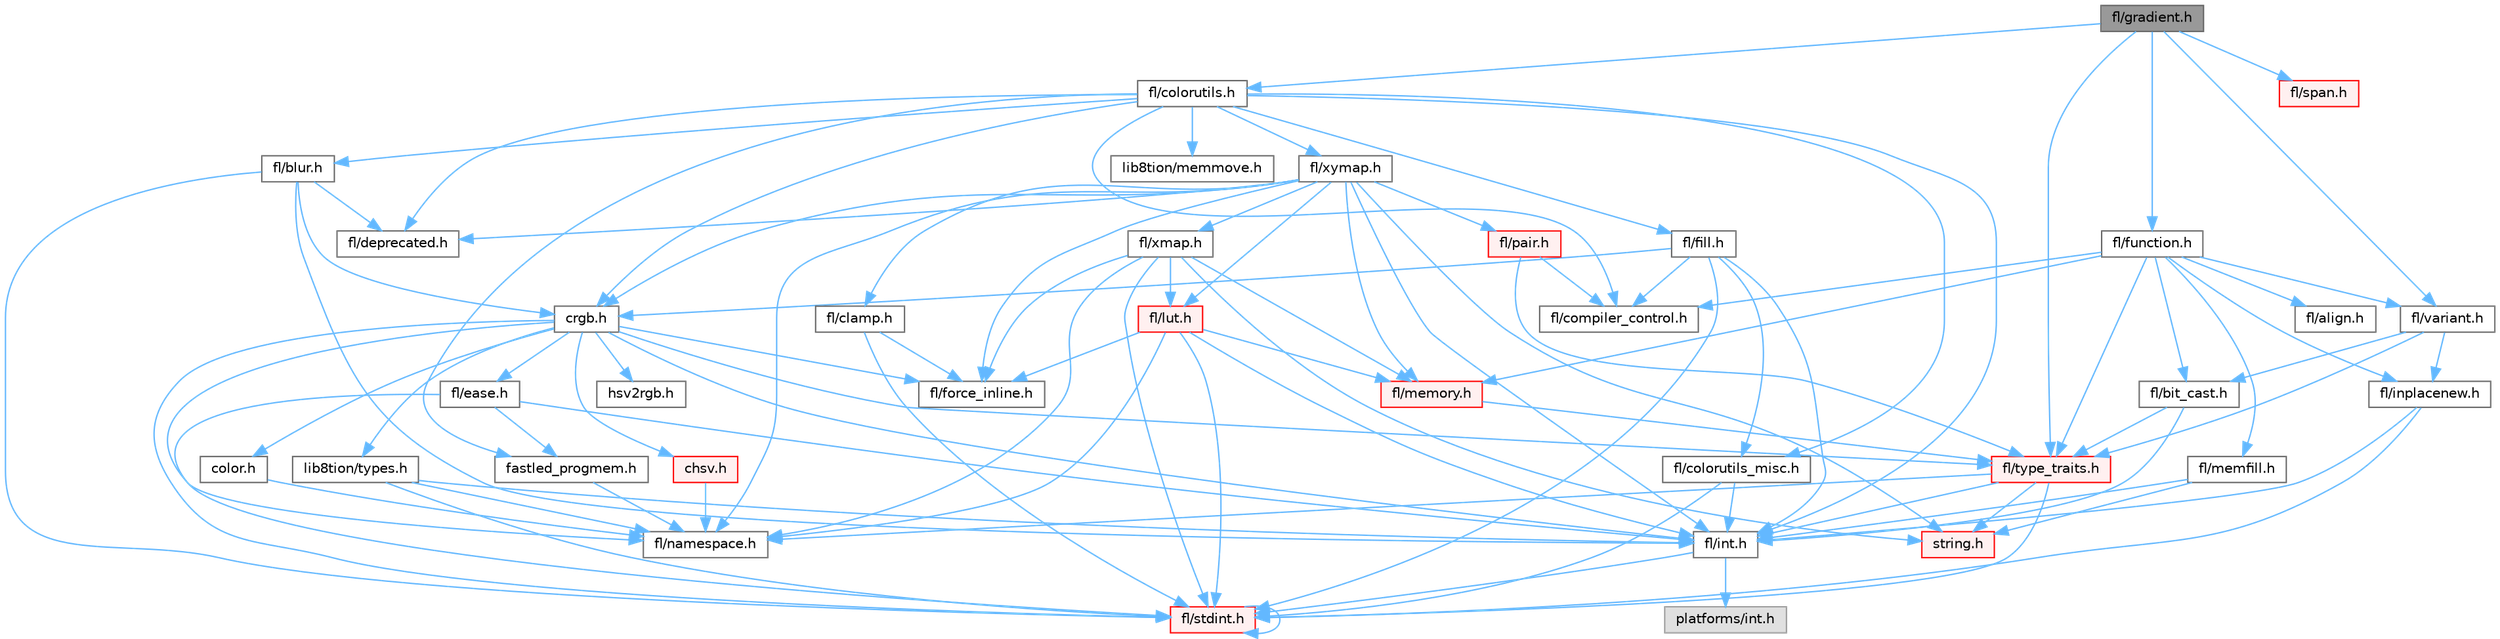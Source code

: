 digraph "fl/gradient.h"
{
 // INTERACTIVE_SVG=YES
 // LATEX_PDF_SIZE
  bgcolor="transparent";
  edge [fontname=Helvetica,fontsize=10,labelfontname=Helvetica,labelfontsize=10];
  node [fontname=Helvetica,fontsize=10,shape=box,height=0.2,width=0.4];
  Node1 [id="Node000001",label="fl/gradient.h",height=0.2,width=0.4,color="gray40", fillcolor="grey60", style="filled", fontcolor="black",tooltip=" "];
  Node1 -> Node2 [id="edge1_Node000001_Node000002",color="steelblue1",style="solid",tooltip=" "];
  Node2 [id="Node000002",label="fl/colorutils.h",height=0.2,width=0.4,color="grey40", fillcolor="white", style="filled",URL="$d7/df9/fl_2colorutils_8h.html",tooltip="Utility functions for color fill, palettes, blending, and more."];
  Node2 -> Node3 [id="edge2_Node000002_Node000003",color="steelblue1",style="solid",tooltip=" "];
  Node3 [id="Node000003",label="fl/int.h",height=0.2,width=0.4,color="grey40", fillcolor="white", style="filled",URL="$d3/d7e/int_8h.html",tooltip=" "];
  Node3 -> Node4 [id="edge3_Node000003_Node000004",color="steelblue1",style="solid",tooltip=" "];
  Node4 [id="Node000004",label="fl/stdint.h",height=0.2,width=0.4,color="red", fillcolor="#FFF0F0", style="filled",URL="$df/dd8/stdint_8h.html",tooltip=" "];
  Node4 -> Node4 [id="edge4_Node000004_Node000004",color="steelblue1",style="solid",tooltip=" "];
  Node3 -> Node6 [id="edge5_Node000003_Node000006",color="steelblue1",style="solid",tooltip=" "];
  Node6 [id="Node000006",label="platforms/int.h",height=0.2,width=0.4,color="grey60", fillcolor="#E0E0E0", style="filled",tooltip=" "];
  Node2 -> Node7 [id="edge6_Node000002_Node000007",color="steelblue1",style="solid",tooltip=" "];
  Node7 [id="Node000007",label="crgb.h",height=0.2,width=0.4,color="grey40", fillcolor="white", style="filled",URL="$db/dd1/crgb_8h.html",tooltip="Defines the red, green, and blue (RGB) pixel struct."];
  Node7 -> Node4 [id="edge7_Node000007_Node000004",color="steelblue1",style="solid",tooltip=" "];
  Node7 -> Node3 [id="edge8_Node000007_Node000003",color="steelblue1",style="solid",tooltip=" "];
  Node7 -> Node8 [id="edge9_Node000007_Node000008",color="steelblue1",style="solid",tooltip=" "];
  Node8 [id="Node000008",label="chsv.h",height=0.2,width=0.4,color="red", fillcolor="#FFF0F0", style="filled",URL="$d8/dd0/chsv_8h.html",tooltip="Defines the hue, saturation, and value (HSV) pixel struct."];
  Node8 -> Node10 [id="edge10_Node000008_Node000010",color="steelblue1",style="solid",tooltip=" "];
  Node10 [id="Node000010",label="fl/namespace.h",height=0.2,width=0.4,color="grey40", fillcolor="white", style="filled",URL="$df/d2a/namespace_8h.html",tooltip="Implements the FastLED namespace macros."];
  Node7 -> Node10 [id="edge11_Node000007_Node000010",color="steelblue1",style="solid",tooltip=" "];
  Node7 -> Node11 [id="edge12_Node000007_Node000011",color="steelblue1",style="solid",tooltip=" "];
  Node11 [id="Node000011",label="color.h",height=0.2,width=0.4,color="grey40", fillcolor="white", style="filled",URL="$d2/d6b/src_2color_8h.html",tooltip="Contains definitions for color correction and temperature."];
  Node11 -> Node10 [id="edge13_Node000011_Node000010",color="steelblue1",style="solid",tooltip=" "];
  Node7 -> Node12 [id="edge14_Node000007_Node000012",color="steelblue1",style="solid",tooltip=" "];
  Node12 [id="Node000012",label="lib8tion/types.h",height=0.2,width=0.4,color="grey40", fillcolor="white", style="filled",URL="$d9/ddf/lib8tion_2types_8h.html",tooltip="Defines fractional types used for lib8tion functions."];
  Node12 -> Node4 [id="edge15_Node000012_Node000004",color="steelblue1",style="solid",tooltip=" "];
  Node12 -> Node3 [id="edge16_Node000012_Node000003",color="steelblue1",style="solid",tooltip=" "];
  Node12 -> Node10 [id="edge17_Node000012_Node000010",color="steelblue1",style="solid",tooltip=" "];
  Node7 -> Node13 [id="edge18_Node000007_Node000013",color="steelblue1",style="solid",tooltip=" "];
  Node13 [id="Node000013",label="fl/force_inline.h",height=0.2,width=0.4,color="grey40", fillcolor="white", style="filled",URL="$d4/d64/force__inline_8h.html",tooltip=" "];
  Node7 -> Node14 [id="edge19_Node000007_Node000014",color="steelblue1",style="solid",tooltip=" "];
  Node14 [id="Node000014",label="fl/type_traits.h",height=0.2,width=0.4,color="red", fillcolor="#FFF0F0", style="filled",URL="$df/d63/type__traits_8h.html",tooltip=" "];
  Node14 -> Node15 [id="edge20_Node000014_Node000015",color="steelblue1",style="solid",tooltip=" "];
  Node15 [id="Node000015",label="string.h",height=0.2,width=0.4,color="red", fillcolor="#FFF0F0", style="filled",URL="$da/d66/string_8h.html",tooltip=" "];
  Node14 -> Node4 [id="edge21_Node000014_Node000004",color="steelblue1",style="solid",tooltip=" "];
  Node14 -> Node10 [id="edge22_Node000014_Node000010",color="steelblue1",style="solid",tooltip=" "];
  Node14 -> Node3 [id="edge23_Node000014_Node000003",color="steelblue1",style="solid",tooltip=" "];
  Node7 -> Node57 [id="edge24_Node000007_Node000057",color="steelblue1",style="solid",tooltip=" "];
  Node57 [id="Node000057",label="hsv2rgb.h",height=0.2,width=0.4,color="grey40", fillcolor="white", style="filled",URL="$de/d9a/hsv2rgb_8h.html",tooltip="Functions to convert from the HSV colorspace to the RGB colorspace."];
  Node7 -> Node58 [id="edge25_Node000007_Node000058",color="steelblue1",style="solid",tooltip=" "];
  Node58 [id="Node000058",label="fl/ease.h",height=0.2,width=0.4,color="grey40", fillcolor="white", style="filled",URL="$db/d19/ease_8h.html",tooltip=" "];
  Node58 -> Node4 [id="edge26_Node000058_Node000004",color="steelblue1",style="solid",tooltip=" "];
  Node58 -> Node3 [id="edge27_Node000058_Node000003",color="steelblue1",style="solid",tooltip=" "];
  Node58 -> Node59 [id="edge28_Node000058_Node000059",color="steelblue1",style="solid",tooltip=" "];
  Node59 [id="Node000059",label="fastled_progmem.h",height=0.2,width=0.4,color="grey40", fillcolor="white", style="filled",URL="$df/dab/fastled__progmem_8h.html",tooltip="Wrapper definitions to allow seamless use of PROGMEM in environments that have it."];
  Node59 -> Node10 [id="edge29_Node000059_Node000010",color="steelblue1",style="solid",tooltip=" "];
  Node2 -> Node59 [id="edge30_Node000002_Node000059",color="steelblue1",style="solid",tooltip=" "];
  Node2 -> Node60 [id="edge31_Node000002_Node000060",color="steelblue1",style="solid",tooltip=" "];
  Node60 [id="Node000060",label="fl/blur.h",height=0.2,width=0.4,color="grey40", fillcolor="white", style="filled",URL="$d4/df5/blur_8h.html",tooltip=" "];
  Node60 -> Node4 [id="edge32_Node000060_Node000004",color="steelblue1",style="solid",tooltip=" "];
  Node60 -> Node3 [id="edge33_Node000060_Node000003",color="steelblue1",style="solid",tooltip=" "];
  Node60 -> Node7 [id="edge34_Node000060_Node000007",color="steelblue1",style="solid",tooltip=" "];
  Node60 -> Node43 [id="edge35_Node000060_Node000043",color="steelblue1",style="solid",tooltip=" "];
  Node43 [id="Node000043",label="fl/deprecated.h",height=0.2,width=0.4,color="grey40", fillcolor="white", style="filled",URL="$d4/dce/deprecated_8h.html",tooltip=" "];
  Node2 -> Node61 [id="edge36_Node000002_Node000061",color="steelblue1",style="solid",tooltip=" "];
  Node61 [id="Node000061",label="fl/colorutils_misc.h",height=0.2,width=0.4,color="grey40", fillcolor="white", style="filled",URL="$dd/db2/colorutils__misc_8h.html",tooltip=" "];
  Node61 -> Node4 [id="edge37_Node000061_Node000004",color="steelblue1",style="solid",tooltip=" "];
  Node61 -> Node3 [id="edge38_Node000061_Node000003",color="steelblue1",style="solid",tooltip=" "];
  Node2 -> Node43 [id="edge39_Node000002_Node000043",color="steelblue1",style="solid",tooltip=" "];
  Node2 -> Node62 [id="edge40_Node000002_Node000062",color="steelblue1",style="solid",tooltip=" "];
  Node62 [id="Node000062",label="fl/fill.h",height=0.2,width=0.4,color="grey40", fillcolor="white", style="filled",URL="$d2/d78/fill_8h.html",tooltip=" "];
  Node62 -> Node7 [id="edge41_Node000062_Node000007",color="steelblue1",style="solid",tooltip=" "];
  Node62 -> Node61 [id="edge42_Node000062_Node000061",color="steelblue1",style="solid",tooltip=" "];
  Node62 -> Node3 [id="edge43_Node000062_Node000003",color="steelblue1",style="solid",tooltip=" "];
  Node62 -> Node4 [id="edge44_Node000062_Node000004",color="steelblue1",style="solid",tooltip=" "];
  Node62 -> Node23 [id="edge45_Node000062_Node000023",color="steelblue1",style="solid",tooltip=" "];
  Node23 [id="Node000023",label="fl/compiler_control.h",height=0.2,width=0.4,color="grey40", fillcolor="white", style="filled",URL="$d4/d54/compiler__control_8h.html",tooltip=" "];
  Node2 -> Node63 [id="edge46_Node000002_Node000063",color="steelblue1",style="solid",tooltip=" "];
  Node63 [id="Node000063",label="fl/xymap.h",height=0.2,width=0.4,color="grey40", fillcolor="white", style="filled",URL="$da/d61/xymap_8h.html",tooltip=" "];
  Node63 -> Node3 [id="edge47_Node000063_Node000003",color="steelblue1",style="solid",tooltip=" "];
  Node63 -> Node10 [id="edge48_Node000063_Node000010",color="steelblue1",style="solid",tooltip=" "];
  Node63 -> Node13 [id="edge49_Node000063_Node000013",color="steelblue1",style="solid",tooltip=" "];
  Node63 -> Node64 [id="edge50_Node000063_Node000064",color="steelblue1",style="solid",tooltip=" "];
  Node64 [id="Node000064",label="fl/pair.h",height=0.2,width=0.4,color="red", fillcolor="#FFF0F0", style="filled",URL="$d3/d41/pair_8h.html",tooltip=" "];
  Node64 -> Node23 [id="edge51_Node000064_Node000023",color="steelblue1",style="solid",tooltip=" "];
  Node64 -> Node14 [id="edge52_Node000064_Node000014",color="steelblue1",style="solid",tooltip=" "];
  Node63 -> Node15 [id="edge53_Node000063_Node000015",color="steelblue1",style="solid",tooltip=" "];
  Node63 -> Node7 [id="edge54_Node000063_Node000007",color="steelblue1",style="solid",tooltip=" "];
  Node63 -> Node20 [id="edge55_Node000063_Node000020",color="steelblue1",style="solid",tooltip=" "];
  Node20 [id="Node000020",label="fl/clamp.h",height=0.2,width=0.4,color="grey40", fillcolor="white", style="filled",URL="$d6/dd3/clamp_8h.html",tooltip=" "];
  Node20 -> Node4 [id="edge56_Node000020_Node000004",color="steelblue1",style="solid",tooltip=" "];
  Node20 -> Node13 [id="edge57_Node000020_Node000013",color="steelblue1",style="solid",tooltip=" "];
  Node63 -> Node65 [id="edge58_Node000063_Node000065",color="steelblue1",style="solid",tooltip=" "];
  Node65 [id="Node000065",label="fl/lut.h",height=0.2,width=0.4,color="red", fillcolor="#FFF0F0", style="filled",URL="$db/d54/lut_8h.html",tooltip=" "];
  Node65 -> Node13 [id="edge59_Node000065_Node000013",color="steelblue1",style="solid",tooltip=" "];
  Node65 -> Node25 [id="edge60_Node000065_Node000025",color="steelblue1",style="solid",tooltip=" "];
  Node25 [id="Node000025",label="fl/memory.h",height=0.2,width=0.4,color="red", fillcolor="#FFF0F0", style="filled",URL="$dc/d18/memory_8h.html",tooltip=" "];
  Node25 -> Node14 [id="edge61_Node000025_Node000014",color="steelblue1",style="solid",tooltip=" "];
  Node65 -> Node4 [id="edge62_Node000065_Node000004",color="steelblue1",style="solid",tooltip=" "];
  Node65 -> Node3 [id="edge63_Node000065_Node000003",color="steelblue1",style="solid",tooltip=" "];
  Node65 -> Node10 [id="edge64_Node000065_Node000010",color="steelblue1",style="solid",tooltip=" "];
  Node63 -> Node25 [id="edge65_Node000063_Node000025",color="steelblue1",style="solid",tooltip=" "];
  Node63 -> Node43 [id="edge66_Node000063_Node000043",color="steelblue1",style="solid",tooltip=" "];
  Node63 -> Node66 [id="edge67_Node000063_Node000066",color="steelblue1",style="solid",tooltip=" "];
  Node66 [id="Node000066",label="fl/xmap.h",height=0.2,width=0.4,color="grey40", fillcolor="white", style="filled",URL="$dd/dcc/xmap_8h.html",tooltip=" "];
  Node66 -> Node4 [id="edge68_Node000066_Node000004",color="steelblue1",style="solid",tooltip=" "];
  Node66 -> Node15 [id="edge69_Node000066_Node000015",color="steelblue1",style="solid",tooltip=" "];
  Node66 -> Node13 [id="edge70_Node000066_Node000013",color="steelblue1",style="solid",tooltip=" "];
  Node66 -> Node65 [id="edge71_Node000066_Node000065",color="steelblue1",style="solid",tooltip=" "];
  Node66 -> Node25 [id="edge72_Node000066_Node000025",color="steelblue1",style="solid",tooltip=" "];
  Node66 -> Node10 [id="edge73_Node000066_Node000010",color="steelblue1",style="solid",tooltip=" "];
  Node2 -> Node67 [id="edge74_Node000002_Node000067",color="steelblue1",style="solid",tooltip=" "];
  Node67 [id="Node000067",label="lib8tion/memmove.h",height=0.2,width=0.4,color="grey40", fillcolor="white", style="filled",URL="$d9/d72/memmove_8h.html",tooltip=" "];
  Node2 -> Node23 [id="edge75_Node000002_Node000023",color="steelblue1",style="solid",tooltip=" "];
  Node1 -> Node68 [id="edge76_Node000001_Node000068",color="steelblue1",style="solid",tooltip=" "];
  Node68 [id="Node000068",label="fl/function.h",height=0.2,width=0.4,color="grey40", fillcolor="white", style="filled",URL="$dd/d67/function_8h.html",tooltip=" "];
  Node68 -> Node25 [id="edge77_Node000068_Node000025",color="steelblue1",style="solid",tooltip=" "];
  Node68 -> Node14 [id="edge78_Node000068_Node000014",color="steelblue1",style="solid",tooltip=" "];
  Node68 -> Node23 [id="edge79_Node000068_Node000023",color="steelblue1",style="solid",tooltip=" "];
  Node68 -> Node42 [id="edge80_Node000068_Node000042",color="steelblue1",style="solid",tooltip=" "];
  Node42 [id="Node000042",label="fl/variant.h",height=0.2,width=0.4,color="grey40", fillcolor="white", style="filled",URL="$d6/d10/variant_8h.html",tooltip=" "];
  Node42 -> Node36 [id="edge81_Node000042_Node000036",color="steelblue1",style="solid",tooltip=" "];
  Node36 [id="Node000036",label="fl/inplacenew.h",height=0.2,width=0.4,color="grey40", fillcolor="white", style="filled",URL="$db/d36/inplacenew_8h.html",tooltip=" "];
  Node36 -> Node4 [id="edge82_Node000036_Node000004",color="steelblue1",style="solid",tooltip=" "];
  Node36 -> Node3 [id="edge83_Node000036_Node000003",color="steelblue1",style="solid",tooltip=" "];
  Node42 -> Node14 [id="edge84_Node000042_Node000014",color="steelblue1",style="solid",tooltip=" "];
  Node42 -> Node39 [id="edge85_Node000042_Node000039",color="steelblue1",style="solid",tooltip=" "];
  Node39 [id="Node000039",label="fl/bit_cast.h",height=0.2,width=0.4,color="grey40", fillcolor="white", style="filled",URL="$df/d72/bit__cast_8h.html",tooltip=" "];
  Node39 -> Node14 [id="edge86_Node000039_Node000014",color="steelblue1",style="solid",tooltip=" "];
  Node39 -> Node3 [id="edge87_Node000039_Node000003",color="steelblue1",style="solid",tooltip=" "];
  Node68 -> Node37 [id="edge88_Node000068_Node000037",color="steelblue1",style="solid",tooltip=" "];
  Node37 [id="Node000037",label="fl/memfill.h",height=0.2,width=0.4,color="grey40", fillcolor="white", style="filled",URL="$d0/dda/memfill_8h.html",tooltip=" "];
  Node37 -> Node15 [id="edge89_Node000037_Node000015",color="steelblue1",style="solid",tooltip=" "];
  Node37 -> Node3 [id="edge90_Node000037_Node000003",color="steelblue1",style="solid",tooltip=" "];
  Node68 -> Node36 [id="edge91_Node000068_Node000036",color="steelblue1",style="solid",tooltip=" "];
  Node68 -> Node39 [id="edge92_Node000068_Node000039",color="steelblue1",style="solid",tooltip=" "];
  Node68 -> Node49 [id="edge93_Node000068_Node000049",color="steelblue1",style="solid",tooltip=" "];
  Node49 [id="Node000049",label="fl/align.h",height=0.2,width=0.4,color="grey40", fillcolor="white", style="filled",URL="$d1/ddf/align_8h.html",tooltip=" "];
  Node1 -> Node55 [id="edge94_Node000001_Node000055",color="steelblue1",style="solid",tooltip=" "];
  Node55 [id="Node000055",label="fl/span.h",height=0.2,width=0.4,color="red", fillcolor="#FFF0F0", style="filled",URL="$d4/d7a/span_8h.html",tooltip=" "];
  Node1 -> Node14 [id="edge95_Node000001_Node000014",color="steelblue1",style="solid",tooltip=" "];
  Node1 -> Node42 [id="edge96_Node000001_Node000042",color="steelblue1",style="solid",tooltip=" "];
}
